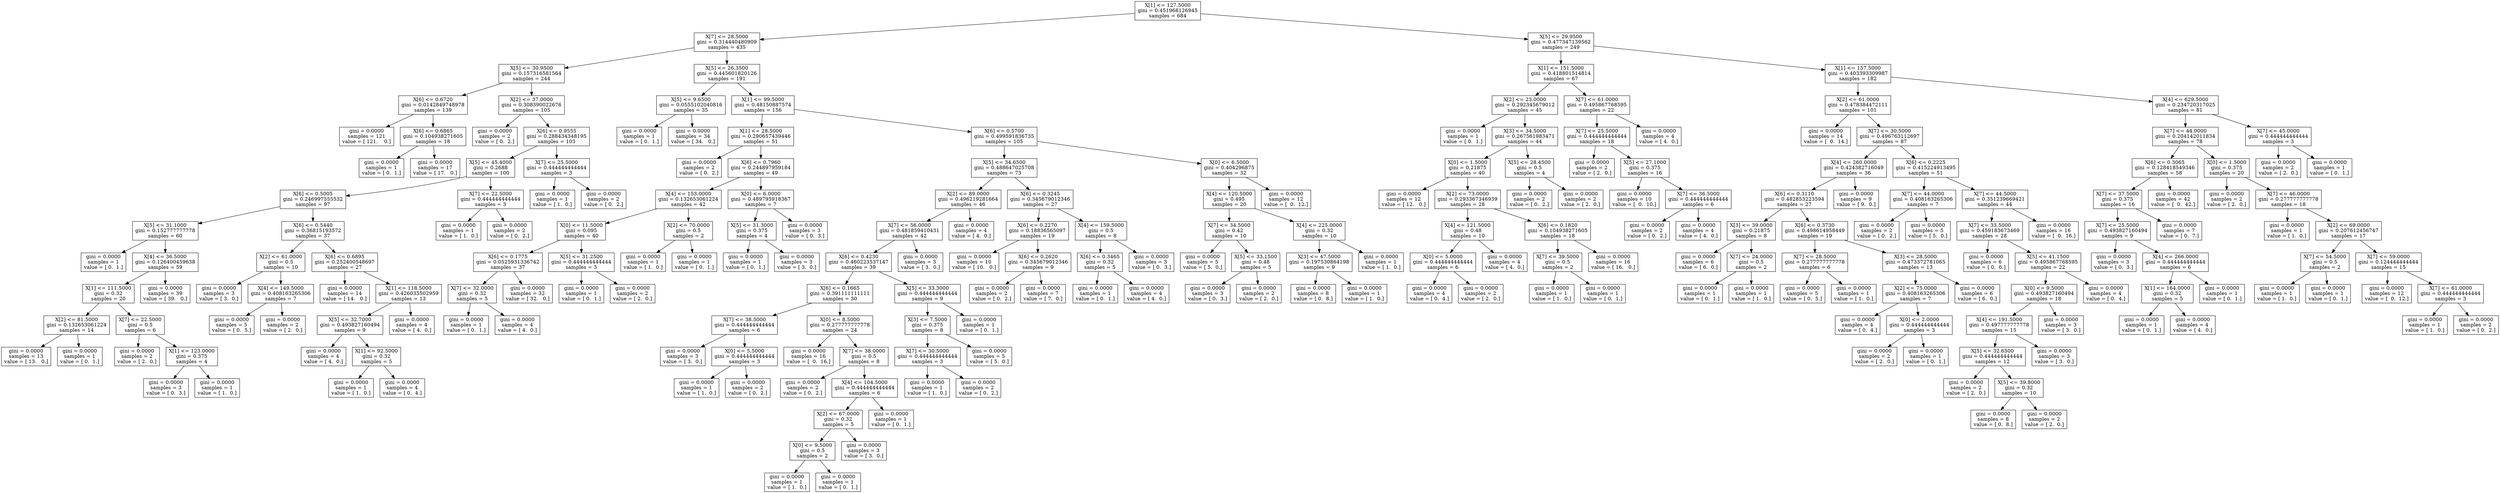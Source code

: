digraph Tree {
0 [label="X[1] <= 127.5000\ngini = 0.451968126945\nsamples = 684", shape="box"] ;
1 [label="X[7] <= 28.5000\ngini = 0.314440480909\nsamples = 435", shape="box"] ;
0 -> 1 ;
2 [label="X[5] <= 30.9500\ngini = 0.157316581564\nsamples = 244", shape="box"] ;
1 -> 2 ;
3 [label="X[6] <= 0.6720\ngini = 0.0142849748978\nsamples = 139", shape="box"] ;
2 -> 3 ;
4 [label="gini = 0.0000\nsamples = 121\nvalue = [ 121.    0.]", shape="box"] ;
3 -> 4 ;
5 [label="X[6] <= 0.6865\ngini = 0.104938271605\nsamples = 18", shape="box"] ;
3 -> 5 ;
6 [label="gini = 0.0000\nsamples = 1\nvalue = [ 0.  1.]", shape="box"] ;
5 -> 6 ;
7 [label="gini = 0.0000\nsamples = 17\nvalue = [ 17.   0.]", shape="box"] ;
5 -> 7 ;
8 [label="X[2] <= 37.0000\ngini = 0.308390022676\nsamples = 105", shape="box"] ;
2 -> 8 ;
9 [label="gini = 0.0000\nsamples = 2\nvalue = [ 0.  2.]", shape="box"] ;
8 -> 9 ;
10 [label="X[6] <= 0.9555\ngini = 0.288434348195\nsamples = 103", shape="box"] ;
8 -> 10 ;
11 [label="X[5] <= 45.4000\ngini = 0.2688\nsamples = 100", shape="box"] ;
10 -> 11 ;
12 [label="X[6] <= 0.5005\ngini = 0.246997555532\nsamples = 97", shape="box"] ;
11 -> 12 ;
13 [label="X[5] <= 31.1000\ngini = 0.152777777778\nsamples = 60", shape="box"] ;
12 -> 13 ;
14 [label="gini = 0.0000\nsamples = 1\nvalue = [ 0.  1.]", shape="box"] ;
13 -> 14 ;
15 [label="X[4] <= 36.5000\ngini = 0.126400459638\nsamples = 59", shape="box"] ;
13 -> 15 ;
16 [label="X[1] <= 111.5000\ngini = 0.32\nsamples = 20", shape="box"] ;
15 -> 16 ;
17 [label="X[2] <= 81.5000\ngini = 0.132653061224\nsamples = 14", shape="box"] ;
16 -> 17 ;
18 [label="gini = 0.0000\nsamples = 13\nvalue = [ 13.   0.]", shape="box"] ;
17 -> 18 ;
19 [label="gini = 0.0000\nsamples = 1\nvalue = [ 0.  1.]", shape="box"] ;
17 -> 19 ;
20 [label="X[7] <= 22.5000\ngini = 0.5\nsamples = 6", shape="box"] ;
16 -> 20 ;
21 [label="gini = 0.0000\nsamples = 2\nvalue = [ 2.  0.]", shape="box"] ;
20 -> 21 ;
22 [label="X[1] <= 123.0000\ngini = 0.375\nsamples = 4", shape="box"] ;
20 -> 22 ;
23 [label="gini = 0.0000\nsamples = 3\nvalue = [ 0.  3.]", shape="box"] ;
22 -> 23 ;
24 [label="gini = 0.0000\nsamples = 1\nvalue = [ 1.  0.]", shape="box"] ;
22 -> 24 ;
25 [label="gini = 0.0000\nsamples = 39\nvalue = [ 39.   0.]", shape="box"] ;
15 -> 25 ;
26 [label="X[6] <= 0.5440\ngini = 0.36815193572\nsamples = 37", shape="box"] ;
12 -> 26 ;
27 [label="X[2] <= 61.0000\ngini = 0.5\nsamples = 10", shape="box"] ;
26 -> 27 ;
28 [label="gini = 0.0000\nsamples = 3\nvalue = [ 3.  0.]", shape="box"] ;
27 -> 28 ;
29 [label="X[4] <= 149.5000\ngini = 0.408163265306\nsamples = 7", shape="box"] ;
27 -> 29 ;
30 [label="gini = 0.0000\nsamples = 5\nvalue = [ 0.  5.]", shape="box"] ;
29 -> 30 ;
31 [label="gini = 0.0000\nsamples = 2\nvalue = [ 2.  0.]", shape="box"] ;
29 -> 31 ;
32 [label="X[6] <= 0.6895\ngini = 0.252400548697\nsamples = 27", shape="box"] ;
26 -> 32 ;
33 [label="gini = 0.0000\nsamples = 14\nvalue = [ 14.   0.]", shape="box"] ;
32 -> 33 ;
34 [label="X[1] <= 118.5000\ngini = 0.426035502959\nsamples = 13", shape="box"] ;
32 -> 34 ;
35 [label="X[5] <= 32.7000\ngini = 0.493827160494\nsamples = 9", shape="box"] ;
34 -> 35 ;
36 [label="gini = 0.0000\nsamples = 4\nvalue = [ 4.  0.]", shape="box"] ;
35 -> 36 ;
37 [label="X[1] <= 92.5000\ngini = 0.32\nsamples = 5", shape="box"] ;
35 -> 37 ;
38 [label="gini = 0.0000\nsamples = 1\nvalue = [ 1.  0.]", shape="box"] ;
37 -> 38 ;
39 [label="gini = 0.0000\nsamples = 4\nvalue = [ 0.  4.]", shape="box"] ;
37 -> 39 ;
40 [label="gini = 0.0000\nsamples = 4\nvalue = [ 4.  0.]", shape="box"] ;
34 -> 40 ;
41 [label="X[7] <= 22.5000\ngini = 0.444444444444\nsamples = 3", shape="box"] ;
11 -> 41 ;
42 [label="gini = 0.0000\nsamples = 1\nvalue = [ 1.  0.]", shape="box"] ;
41 -> 42 ;
43 [label="gini = 0.0000\nsamples = 2\nvalue = [ 0.  2.]", shape="box"] ;
41 -> 43 ;
44 [label="X[7] <= 25.5000\ngini = 0.444444444444\nsamples = 3", shape="box"] ;
10 -> 44 ;
45 [label="gini = 0.0000\nsamples = 1\nvalue = [ 1.  0.]", shape="box"] ;
44 -> 45 ;
46 [label="gini = 0.0000\nsamples = 2\nvalue = [ 0.  2.]", shape="box"] ;
44 -> 46 ;
47 [label="X[5] <= 26.3500\ngini = 0.445601820126\nsamples = 191", shape="box"] ;
1 -> 47 ;
48 [label="X[5] <= 9.6500\ngini = 0.0555102040816\nsamples = 35", shape="box"] ;
47 -> 48 ;
49 [label="gini = 0.0000\nsamples = 1\nvalue = [ 0.  1.]", shape="box"] ;
48 -> 49 ;
50 [label="gini = 0.0000\nsamples = 34\nvalue = [ 34.   0.]", shape="box"] ;
48 -> 50 ;
51 [label="X[1] <= 99.5000\ngini = 0.48150887574\nsamples = 156", shape="box"] ;
47 -> 51 ;
52 [label="X[1] <= 28.5000\ngini = 0.290657439446\nsamples = 51", shape="box"] ;
51 -> 52 ;
53 [label="gini = 0.0000\nsamples = 2\nvalue = [ 0.  2.]", shape="box"] ;
52 -> 53 ;
54 [label="X[6] <= 0.7960\ngini = 0.244897959184\nsamples = 49", shape="box"] ;
52 -> 54 ;
55 [label="X[4] <= 153.0000\ngini = 0.132653061224\nsamples = 42", shape="box"] ;
54 -> 55 ;
56 [label="X[0] <= 11.5000\ngini = 0.095\nsamples = 40", shape="box"] ;
55 -> 56 ;
57 [label="X[6] <= 0.1775\ngini = 0.0525931336742\nsamples = 37", shape="box"] ;
56 -> 57 ;
58 [label="X[7] <= 32.0000\ngini = 0.32\nsamples = 5", shape="box"] ;
57 -> 58 ;
59 [label="gini = 0.0000\nsamples = 1\nvalue = [ 0.  1.]", shape="box"] ;
58 -> 59 ;
60 [label="gini = 0.0000\nsamples = 4\nvalue = [ 4.  0.]", shape="box"] ;
58 -> 60 ;
61 [label="gini = 0.0000\nsamples = 32\nvalue = [ 32.   0.]", shape="box"] ;
57 -> 61 ;
62 [label="X[5] <= 31.2500\ngini = 0.444444444444\nsamples = 3", shape="box"] ;
56 -> 62 ;
63 [label="gini = 0.0000\nsamples = 1\nvalue = [ 0.  1.]", shape="box"] ;
62 -> 63 ;
64 [label="gini = 0.0000\nsamples = 2\nvalue = [ 2.  0.]", shape="box"] ;
62 -> 64 ;
65 [label="X[2] <= 70.0000\ngini = 0.5\nsamples = 2", shape="box"] ;
55 -> 65 ;
66 [label="gini = 0.0000\nsamples = 1\nvalue = [ 1.  0.]", shape="box"] ;
65 -> 66 ;
67 [label="gini = 0.0000\nsamples = 1\nvalue = [ 0.  1.]", shape="box"] ;
65 -> 67 ;
68 [label="X[0] <= 6.0000\ngini = 0.489795918367\nsamples = 7", shape="box"] ;
54 -> 68 ;
69 [label="X[5] <= 31.3000\ngini = 0.375\nsamples = 4", shape="box"] ;
68 -> 69 ;
70 [label="gini = 0.0000\nsamples = 1\nvalue = [ 0.  1.]", shape="box"] ;
69 -> 70 ;
71 [label="gini = 0.0000\nsamples = 3\nvalue = [ 3.  0.]", shape="box"] ;
69 -> 71 ;
72 [label="gini = 0.0000\nsamples = 3\nvalue = [ 0.  3.]", shape="box"] ;
68 -> 72 ;
73 [label="X[6] <= 0.5700\ngini = 0.499591836735\nsamples = 105", shape="box"] ;
51 -> 73 ;
74 [label="X[5] <= 34.6500\ngini = 0.488647025708\nsamples = 73", shape="box"] ;
73 -> 74 ;
75 [label="X[2] <= 89.0000\ngini = 0.496219281664\nsamples = 46", shape="box"] ;
74 -> 75 ;
76 [label="X[7] <= 56.0000\ngini = 0.481859410431\nsamples = 42", shape="box"] ;
75 -> 76 ;
77 [label="X[6] <= 0.4230\ngini = 0.460223537147\nsamples = 39", shape="box"] ;
76 -> 77 ;
78 [label="X[6] <= 0.1665\ngini = 0.391111111111\nsamples = 30", shape="box"] ;
77 -> 78 ;
79 [label="X[7] <= 38.5000\ngini = 0.444444444444\nsamples = 6", shape="box"] ;
78 -> 79 ;
80 [label="gini = 0.0000\nsamples = 3\nvalue = [ 3.  0.]", shape="box"] ;
79 -> 80 ;
81 [label="X[0] <= 5.5000\ngini = 0.444444444444\nsamples = 3", shape="box"] ;
79 -> 81 ;
82 [label="gini = 0.0000\nsamples = 1\nvalue = [ 1.  0.]", shape="box"] ;
81 -> 82 ;
83 [label="gini = 0.0000\nsamples = 2\nvalue = [ 0.  2.]", shape="box"] ;
81 -> 83 ;
84 [label="X[0] <= 8.5000\ngini = 0.277777777778\nsamples = 24", shape="box"] ;
78 -> 84 ;
85 [label="gini = 0.0000\nsamples = 16\nvalue = [  0.  16.]", shape="box"] ;
84 -> 85 ;
86 [label="X[7] <= 38.0000\ngini = 0.5\nsamples = 8", shape="box"] ;
84 -> 86 ;
87 [label="gini = 0.0000\nsamples = 2\nvalue = [ 0.  2.]", shape="box"] ;
86 -> 87 ;
88 [label="X[4] <= 104.5000\ngini = 0.444444444444\nsamples = 6", shape="box"] ;
86 -> 88 ;
89 [label="X[2] <= 67.0000\ngini = 0.32\nsamples = 5", shape="box"] ;
88 -> 89 ;
90 [label="X[0] <= 9.5000\ngini = 0.5\nsamples = 2", shape="box"] ;
89 -> 90 ;
91 [label="gini = 0.0000\nsamples = 1\nvalue = [ 1.  0.]", shape="box"] ;
90 -> 91 ;
92 [label="gini = 0.0000\nsamples = 1\nvalue = [ 0.  1.]", shape="box"] ;
90 -> 92 ;
93 [label="gini = 0.0000\nsamples = 3\nvalue = [ 3.  0.]", shape="box"] ;
89 -> 93 ;
94 [label="gini = 0.0000\nsamples = 1\nvalue = [ 0.  1.]", shape="box"] ;
88 -> 94 ;
95 [label="X[5] <= 33.3000\ngini = 0.444444444444\nsamples = 9", shape="box"] ;
77 -> 95 ;
96 [label="X[3] <= 7.5000\ngini = 0.375\nsamples = 8", shape="box"] ;
95 -> 96 ;
97 [label="X[7] <= 30.5000\ngini = 0.444444444444\nsamples = 3", shape="box"] ;
96 -> 97 ;
98 [label="gini = 0.0000\nsamples = 1\nvalue = [ 1.  0.]", shape="box"] ;
97 -> 98 ;
99 [label="gini = 0.0000\nsamples = 2\nvalue = [ 0.  2.]", shape="box"] ;
97 -> 99 ;
100 [label="gini = 0.0000\nsamples = 5\nvalue = [ 5.  0.]", shape="box"] ;
96 -> 100 ;
101 [label="gini = 0.0000\nsamples = 1\nvalue = [ 0.  1.]", shape="box"] ;
95 -> 101 ;
102 [label="gini = 0.0000\nsamples = 3\nvalue = [ 3.  0.]", shape="box"] ;
76 -> 102 ;
103 [label="gini = 0.0000\nsamples = 4\nvalue = [ 4.  0.]", shape="box"] ;
75 -> 103 ;
104 [label="X[6] <= 0.3245\ngini = 0.345679012346\nsamples = 27", shape="box"] ;
74 -> 104 ;
105 [label="X[6] <= 0.2270\ngini = 0.18836565097\nsamples = 19", shape="box"] ;
104 -> 105 ;
106 [label="gini = 0.0000\nsamples = 10\nvalue = [ 10.   0.]", shape="box"] ;
105 -> 106 ;
107 [label="X[6] <= 0.2620\ngini = 0.345679012346\nsamples = 9", shape="box"] ;
105 -> 107 ;
108 [label="gini = 0.0000\nsamples = 2\nvalue = [ 0.  2.]", shape="box"] ;
107 -> 108 ;
109 [label="gini = 0.0000\nsamples = 7\nvalue = [ 7.  0.]", shape="box"] ;
107 -> 109 ;
110 [label="X[4] <= 159.5000\ngini = 0.5\nsamples = 8", shape="box"] ;
104 -> 110 ;
111 [label="X[6] <= 0.3465\ngini = 0.32\nsamples = 5", shape="box"] ;
110 -> 111 ;
112 [label="gini = 0.0000\nsamples = 1\nvalue = [ 0.  1.]", shape="box"] ;
111 -> 112 ;
113 [label="gini = 0.0000\nsamples = 4\nvalue = [ 4.  0.]", shape="box"] ;
111 -> 113 ;
114 [label="gini = 0.0000\nsamples = 3\nvalue = [ 0.  3.]", shape="box"] ;
110 -> 114 ;
115 [label="X[0] <= 6.5000\ngini = 0.404296875\nsamples = 32", shape="box"] ;
73 -> 115 ;
116 [label="X[4] <= 120.5000\ngini = 0.495\nsamples = 20", shape="box"] ;
115 -> 116 ;
117 [label="X[7] <= 34.5000\ngini = 0.42\nsamples = 10", shape="box"] ;
116 -> 117 ;
118 [label="gini = 0.0000\nsamples = 5\nvalue = [ 5.  0.]", shape="box"] ;
117 -> 118 ;
119 [label="X[5] <= 33.1500\ngini = 0.48\nsamples = 5", shape="box"] ;
117 -> 119 ;
120 [label="gini = 0.0000\nsamples = 3\nvalue = [ 0.  3.]", shape="box"] ;
119 -> 120 ;
121 [label="gini = 0.0000\nsamples = 2\nvalue = [ 2.  0.]", shape="box"] ;
119 -> 121 ;
122 [label="X[4] <= 225.0000\ngini = 0.32\nsamples = 10", shape="box"] ;
116 -> 122 ;
123 [label="X[3] <= 47.5000\ngini = 0.197530864198\nsamples = 9", shape="box"] ;
122 -> 123 ;
124 [label="gini = 0.0000\nsamples = 8\nvalue = [ 0.  8.]", shape="box"] ;
123 -> 124 ;
125 [label="gini = 0.0000\nsamples = 1\nvalue = [ 1.  0.]", shape="box"] ;
123 -> 125 ;
126 [label="gini = 0.0000\nsamples = 1\nvalue = [ 1.  0.]", shape="box"] ;
122 -> 126 ;
127 [label="gini = 0.0000\nsamples = 12\nvalue = [  0.  12.]", shape="box"] ;
115 -> 127 ;
128 [label="X[5] <= 29.9500\ngini = 0.477347139562\nsamples = 249", shape="box"] ;
0 -> 128 ;
129 [label="X[1] <= 151.5000\ngini = 0.418801514814\nsamples = 67", shape="box"] ;
128 -> 129 ;
130 [label="X[2] <= 23.0000\ngini = 0.292345679012\nsamples = 45", shape="box"] ;
129 -> 130 ;
131 [label="gini = 0.0000\nsamples = 1\nvalue = [ 0.  1.]", shape="box"] ;
130 -> 131 ;
132 [label="X[3] <= 34.5000\ngini = 0.267561983471\nsamples = 44", shape="box"] ;
130 -> 132 ;
133 [label="X[0] <= 1.5000\ngini = 0.21875\nsamples = 40", shape="box"] ;
132 -> 133 ;
134 [label="gini = 0.0000\nsamples = 12\nvalue = [ 12.   0.]", shape="box"] ;
133 -> 134 ;
135 [label="X[2] <= 73.0000\ngini = 0.293367346939\nsamples = 28", shape="box"] ;
133 -> 135 ;
136 [label="X[4] <= 121.5000\ngini = 0.48\nsamples = 10", shape="box"] ;
135 -> 136 ;
137 [label="X[0] <= 5.0000\ngini = 0.444444444444\nsamples = 6", shape="box"] ;
136 -> 137 ;
138 [label="gini = 0.0000\nsamples = 4\nvalue = [ 0.  4.]", shape="box"] ;
137 -> 138 ;
139 [label="gini = 0.0000\nsamples = 2\nvalue = [ 2.  0.]", shape="box"] ;
137 -> 139 ;
140 [label="gini = 0.0000\nsamples = 4\nvalue = [ 4.  0.]", shape="box"] ;
136 -> 140 ;
141 [label="X[6] <= 0.1820\ngini = 0.104938271605\nsamples = 18", shape="box"] ;
135 -> 141 ;
142 [label="X[7] <= 39.5000\ngini = 0.5\nsamples = 2", shape="box"] ;
141 -> 142 ;
143 [label="gini = 0.0000\nsamples = 1\nvalue = [ 1.  0.]", shape="box"] ;
142 -> 143 ;
144 [label="gini = 0.0000\nsamples = 1\nvalue = [ 0.  1.]", shape="box"] ;
142 -> 144 ;
145 [label="gini = 0.0000\nsamples = 16\nvalue = [ 16.   0.]", shape="box"] ;
141 -> 145 ;
146 [label="X[5] <= 28.4500\ngini = 0.5\nsamples = 4", shape="box"] ;
132 -> 146 ;
147 [label="gini = 0.0000\nsamples = 2\nvalue = [ 0.  2.]", shape="box"] ;
146 -> 147 ;
148 [label="gini = 0.0000\nsamples = 2\nvalue = [ 2.  0.]", shape="box"] ;
146 -> 148 ;
149 [label="X[7] <= 61.0000\ngini = 0.495867768595\nsamples = 22", shape="box"] ;
129 -> 149 ;
150 [label="X[7] <= 25.5000\ngini = 0.444444444444\nsamples = 18", shape="box"] ;
149 -> 150 ;
151 [label="gini = 0.0000\nsamples = 2\nvalue = [ 2.  0.]", shape="box"] ;
150 -> 151 ;
152 [label="X[5] <= 27.1000\ngini = 0.375\nsamples = 16", shape="box"] ;
150 -> 152 ;
153 [label="gini = 0.0000\nsamples = 10\nvalue = [  0.  10.]", shape="box"] ;
152 -> 153 ;
154 [label="X[7] <= 36.5000\ngini = 0.444444444444\nsamples = 6", shape="box"] ;
152 -> 154 ;
155 [label="gini = 0.0000\nsamples = 2\nvalue = [ 0.  2.]", shape="box"] ;
154 -> 155 ;
156 [label="gini = 0.0000\nsamples = 4\nvalue = [ 4.  0.]", shape="box"] ;
154 -> 156 ;
157 [label="gini = 0.0000\nsamples = 4\nvalue = [ 4.  0.]", shape="box"] ;
149 -> 157 ;
158 [label="X[1] <= 157.5000\ngini = 0.403393309987\nsamples = 182", shape="box"] ;
128 -> 158 ;
159 [label="X[2] <= 61.0000\ngini = 0.478384472111\nsamples = 101", shape="box"] ;
158 -> 159 ;
160 [label="gini = 0.0000\nsamples = 14\nvalue = [  0.  14.]", shape="box"] ;
159 -> 160 ;
161 [label="X[7] <= 30.5000\ngini = 0.496763112697\nsamples = 87", shape="box"] ;
159 -> 161 ;
162 [label="X[4] <= 260.0000\ngini = 0.424382716049\nsamples = 36", shape="box"] ;
161 -> 162 ;
163 [label="X[6] <= 0.3110\ngini = 0.482853223594\nsamples = 27", shape="box"] ;
162 -> 163 ;
164 [label="X[3] <= 39.0000\ngini = 0.21875\nsamples = 8", shape="box"] ;
163 -> 164 ;
165 [label="gini = 0.0000\nsamples = 6\nvalue = [ 6.  0.]", shape="box"] ;
164 -> 165 ;
166 [label="X[7] <= 24.0000\ngini = 0.5\nsamples = 2", shape="box"] ;
164 -> 166 ;
167 [label="gini = 0.0000\nsamples = 1\nvalue = [ 0.  1.]", shape="box"] ;
166 -> 167 ;
168 [label="gini = 0.0000\nsamples = 1\nvalue = [ 1.  0.]", shape="box"] ;
166 -> 168 ;
169 [label="X[6] <= 0.3730\ngini = 0.498614958449\nsamples = 19", shape="box"] ;
163 -> 169 ;
170 [label="X[7] <= 28.5000\ngini = 0.277777777778\nsamples = 6", shape="box"] ;
169 -> 170 ;
171 [label="gini = 0.0000\nsamples = 5\nvalue = [ 0.  5.]", shape="box"] ;
170 -> 171 ;
172 [label="gini = 0.0000\nsamples = 1\nvalue = [ 1.  0.]", shape="box"] ;
170 -> 172 ;
173 [label="X[3] <= 28.5000\ngini = 0.473372781065\nsamples = 13", shape="box"] ;
169 -> 173 ;
174 [label="X[2] <= 75.0000\ngini = 0.408163265306\nsamples = 7", shape="box"] ;
173 -> 174 ;
175 [label="gini = 0.0000\nsamples = 4\nvalue = [ 0.  4.]", shape="box"] ;
174 -> 175 ;
176 [label="X[0] <= 2.0000\ngini = 0.444444444444\nsamples = 3", shape="box"] ;
174 -> 176 ;
177 [label="gini = 0.0000\nsamples = 2\nvalue = [ 2.  0.]", shape="box"] ;
176 -> 177 ;
178 [label="gini = 0.0000\nsamples = 1\nvalue = [ 0.  1.]", shape="box"] ;
176 -> 178 ;
179 [label="gini = 0.0000\nsamples = 6\nvalue = [ 6.  0.]", shape="box"] ;
173 -> 179 ;
180 [label="gini = 0.0000\nsamples = 9\nvalue = [ 9.  0.]", shape="box"] ;
162 -> 180 ;
181 [label="X[6] <= 0.2225\ngini = 0.415224913495\nsamples = 51", shape="box"] ;
161 -> 181 ;
182 [label="X[7] <= 44.0000\ngini = 0.408163265306\nsamples = 7", shape="box"] ;
181 -> 182 ;
183 [label="gini = 0.0000\nsamples = 2\nvalue = [ 0.  2.]", shape="box"] ;
182 -> 183 ;
184 [label="gini = 0.0000\nsamples = 5\nvalue = [ 5.  0.]", shape="box"] ;
182 -> 184 ;
185 [label="X[7] <= 44.5000\ngini = 0.351239669421\nsamples = 44", shape="box"] ;
181 -> 185 ;
186 [label="X[7] <= 33.5000\ngini = 0.459183673469\nsamples = 28", shape="box"] ;
185 -> 186 ;
187 [label="gini = 0.0000\nsamples = 6\nvalue = [ 0.  6.]", shape="box"] ;
186 -> 187 ;
188 [label="X[5] <= 41.1500\ngini = 0.495867768595\nsamples = 22", shape="box"] ;
186 -> 188 ;
189 [label="X[0] <= 9.5000\ngini = 0.493827160494\nsamples = 18", shape="box"] ;
188 -> 189 ;
190 [label="X[4] <= 191.5000\ngini = 0.497777777778\nsamples = 15", shape="box"] ;
189 -> 190 ;
191 [label="X[5] <= 32.6500\ngini = 0.444444444444\nsamples = 12", shape="box"] ;
190 -> 191 ;
192 [label="gini = 0.0000\nsamples = 2\nvalue = [ 2.  0.]", shape="box"] ;
191 -> 192 ;
193 [label="X[5] <= 39.8000\ngini = 0.32\nsamples = 10", shape="box"] ;
191 -> 193 ;
194 [label="gini = 0.0000\nsamples = 8\nvalue = [ 0.  8.]", shape="box"] ;
193 -> 194 ;
195 [label="gini = 0.0000\nsamples = 2\nvalue = [ 2.  0.]", shape="box"] ;
193 -> 195 ;
196 [label="gini = 0.0000\nsamples = 3\nvalue = [ 3.  0.]", shape="box"] ;
190 -> 196 ;
197 [label="gini = 0.0000\nsamples = 3\nvalue = [ 3.  0.]", shape="box"] ;
189 -> 197 ;
198 [label="gini = 0.0000\nsamples = 4\nvalue = [ 0.  4.]", shape="box"] ;
188 -> 198 ;
199 [label="gini = 0.0000\nsamples = 16\nvalue = [  0.  16.]", shape="box"] ;
185 -> 199 ;
200 [label="X[4] <= 629.5000\ngini = 0.234720317025\nsamples = 81", shape="box"] ;
158 -> 200 ;
201 [label="X[7] <= 44.0000\ngini = 0.204142011834\nsamples = 78", shape="box"] ;
200 -> 201 ;
202 [label="X[6] <= 0.3065\ngini = 0.128418549346\nsamples = 58", shape="box"] ;
201 -> 202 ;
203 [label="X[7] <= 37.5000\ngini = 0.375\nsamples = 16", shape="box"] ;
202 -> 203 ;
204 [label="X[7] <= 25.5000\ngini = 0.493827160494\nsamples = 9", shape="box"] ;
203 -> 204 ;
205 [label="gini = 0.0000\nsamples = 3\nvalue = [ 0.  3.]", shape="box"] ;
204 -> 205 ;
206 [label="X[4] <= 266.0000\ngini = 0.444444444444\nsamples = 6", shape="box"] ;
204 -> 206 ;
207 [label="X[1] <= 164.0000\ngini = 0.32\nsamples = 5", shape="box"] ;
206 -> 207 ;
208 [label="gini = 0.0000\nsamples = 1\nvalue = [ 0.  1.]", shape="box"] ;
207 -> 208 ;
209 [label="gini = 0.0000\nsamples = 4\nvalue = [ 4.  0.]", shape="box"] ;
207 -> 209 ;
210 [label="gini = 0.0000\nsamples = 1\nvalue = [ 0.  1.]", shape="box"] ;
206 -> 210 ;
211 [label="gini = 0.0000\nsamples = 7\nvalue = [ 0.  7.]", shape="box"] ;
203 -> 211 ;
212 [label="gini = 0.0000\nsamples = 42\nvalue = [  0.  42.]", shape="box"] ;
202 -> 212 ;
213 [label="X[0] <= 1.5000\ngini = 0.375\nsamples = 20", shape="box"] ;
201 -> 213 ;
214 [label="gini = 0.0000\nsamples = 2\nvalue = [ 2.  0.]", shape="box"] ;
213 -> 214 ;
215 [label="X[7] <= 46.0000\ngini = 0.277777777778\nsamples = 18", shape="box"] ;
213 -> 215 ;
216 [label="gini = 0.0000\nsamples = 1\nvalue = [ 1.  0.]", shape="box"] ;
215 -> 216 ;
217 [label="X[2] <= 69.0000\ngini = 0.207612456747\nsamples = 17", shape="box"] ;
215 -> 217 ;
218 [label="X[7] <= 54.5000\ngini = 0.5\nsamples = 2", shape="box"] ;
217 -> 218 ;
219 [label="gini = 0.0000\nsamples = 1\nvalue = [ 1.  0.]", shape="box"] ;
218 -> 219 ;
220 [label="gini = 0.0000\nsamples = 1\nvalue = [ 0.  1.]", shape="box"] ;
218 -> 220 ;
221 [label="X[7] <= 59.0000\ngini = 0.124444444444\nsamples = 15", shape="box"] ;
217 -> 221 ;
222 [label="gini = 0.0000\nsamples = 12\nvalue = [  0.  12.]", shape="box"] ;
221 -> 222 ;
223 [label="X[7] <= 61.0000\ngini = 0.444444444444\nsamples = 3", shape="box"] ;
221 -> 223 ;
224 [label="gini = 0.0000\nsamples = 1\nvalue = [ 1.  0.]", shape="box"] ;
223 -> 224 ;
225 [label="gini = 0.0000\nsamples = 2\nvalue = [ 0.  2.]", shape="box"] ;
223 -> 225 ;
226 [label="X[7] <= 45.0000\ngini = 0.444444444444\nsamples = 3", shape="box"] ;
200 -> 226 ;
227 [label="gini = 0.0000\nsamples = 2\nvalue = [ 2.  0.]", shape="box"] ;
226 -> 227 ;
228 [label="gini = 0.0000\nsamples = 1\nvalue = [ 0.  1.]", shape="box"] ;
226 -> 228 ;
}
